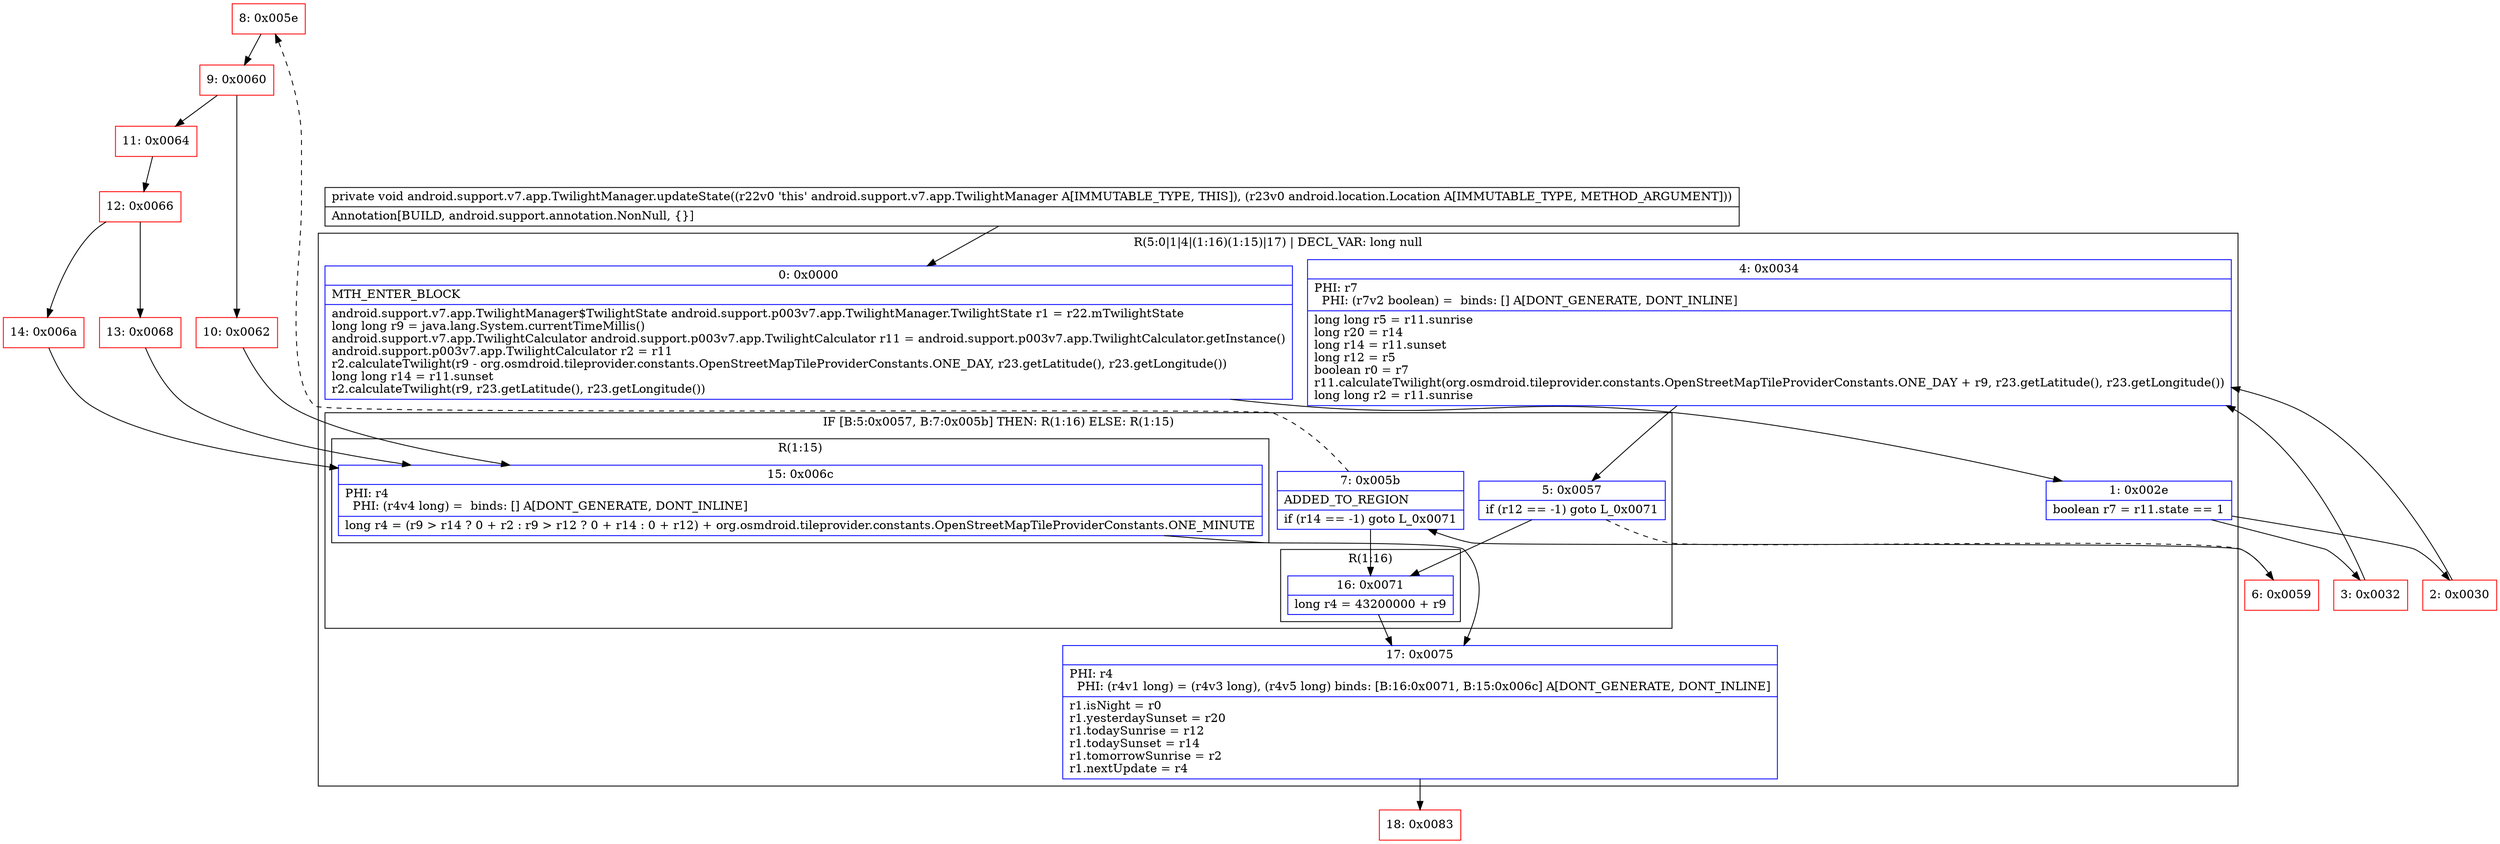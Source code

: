digraph "CFG forandroid.support.v7.app.TwilightManager.updateState(Landroid\/location\/Location;)V" {
subgraph cluster_Region_138192243 {
label = "R(5:0|1|4|(1:16)(1:15)|17) | DECL_VAR: long null\l";
node [shape=record,color=blue];
Node_0 [shape=record,label="{0\:\ 0x0000|MTH_ENTER_BLOCK\l|android.support.v7.app.TwilightManager$TwilightState android.support.p003v7.app.TwilightManager.TwilightState r1 = r22.mTwilightState\llong long r9 = java.lang.System.currentTimeMillis()\landroid.support.v7.app.TwilightCalculator android.support.p003v7.app.TwilightCalculator r11 = android.support.p003v7.app.TwilightCalculator.getInstance()\landroid.support.p003v7.app.TwilightCalculator r2 = r11\lr2.calculateTwilight(r9 \- org.osmdroid.tileprovider.constants.OpenStreetMapTileProviderConstants.ONE_DAY, r23.getLatitude(), r23.getLongitude())\llong long r14 = r11.sunset\lr2.calculateTwilight(r9, r23.getLatitude(), r23.getLongitude())\l}"];
Node_1 [shape=record,label="{1\:\ 0x002e|boolean r7 = r11.state == 1\l}"];
Node_4 [shape=record,label="{4\:\ 0x0034|PHI: r7 \l  PHI: (r7v2 boolean) =  binds: [] A[DONT_GENERATE, DONT_INLINE]\l|long long r5 = r11.sunrise\llong r20 = r14\llong r14 = r11.sunset\llong r12 = r5\lboolean r0 = r7\lr11.calculateTwilight(org.osmdroid.tileprovider.constants.OpenStreetMapTileProviderConstants.ONE_DAY + r9, r23.getLatitude(), r23.getLongitude())\llong long r2 = r11.sunrise\l}"];
subgraph cluster_IfRegion_2003990474 {
label = "IF [B:5:0x0057, B:7:0x005b] THEN: R(1:16) ELSE: R(1:15)";
node [shape=record,color=blue];
Node_5 [shape=record,label="{5\:\ 0x0057|if (r12 == \-1) goto L_0x0071\l}"];
Node_7 [shape=record,label="{7\:\ 0x005b|ADDED_TO_REGION\l|if (r14 == \-1) goto L_0x0071\l}"];
subgraph cluster_Region_1755953386 {
label = "R(1:16)";
node [shape=record,color=blue];
Node_16 [shape=record,label="{16\:\ 0x0071|long r4 = 43200000 + r9\l}"];
}
subgraph cluster_Region_1452463257 {
label = "R(1:15)";
node [shape=record,color=blue];
Node_15 [shape=record,label="{15\:\ 0x006c|PHI: r4 \l  PHI: (r4v4 long) =  binds: [] A[DONT_GENERATE, DONT_INLINE]\l|long r4 = (r9 \> r14 ? 0 + r2 : r9 \> r12 ? 0 + r14 : 0 + r12) + org.osmdroid.tileprovider.constants.OpenStreetMapTileProviderConstants.ONE_MINUTE\l}"];
}
}
Node_17 [shape=record,label="{17\:\ 0x0075|PHI: r4 \l  PHI: (r4v1 long) = (r4v3 long), (r4v5 long) binds: [B:16:0x0071, B:15:0x006c] A[DONT_GENERATE, DONT_INLINE]\l|r1.isNight = r0\lr1.yesterdaySunset = r20\lr1.todaySunrise = r12\lr1.todaySunset = r14\lr1.tomorrowSunrise = r2\lr1.nextUpdate = r4\l}"];
}
Node_2 [shape=record,color=red,label="{2\:\ 0x0030}"];
Node_3 [shape=record,color=red,label="{3\:\ 0x0032}"];
Node_6 [shape=record,color=red,label="{6\:\ 0x0059}"];
Node_8 [shape=record,color=red,label="{8\:\ 0x005e}"];
Node_9 [shape=record,color=red,label="{9\:\ 0x0060}"];
Node_10 [shape=record,color=red,label="{10\:\ 0x0062}"];
Node_11 [shape=record,color=red,label="{11\:\ 0x0064}"];
Node_12 [shape=record,color=red,label="{12\:\ 0x0066}"];
Node_13 [shape=record,color=red,label="{13\:\ 0x0068}"];
Node_14 [shape=record,color=red,label="{14\:\ 0x006a}"];
Node_18 [shape=record,color=red,label="{18\:\ 0x0083}"];
MethodNode[shape=record,label="{private void android.support.v7.app.TwilightManager.updateState((r22v0 'this' android.support.v7.app.TwilightManager A[IMMUTABLE_TYPE, THIS]), (r23v0 android.location.Location A[IMMUTABLE_TYPE, METHOD_ARGUMENT]))  | Annotation[BUILD, android.support.annotation.NonNull, \{\}]\l}"];
MethodNode -> Node_0;
Node_0 -> Node_1;
Node_1 -> Node_2;
Node_1 -> Node_3;
Node_4 -> Node_5;
Node_5 -> Node_6[style=dashed];
Node_5 -> Node_16;
Node_7 -> Node_8[style=dashed];
Node_7 -> Node_16;
Node_16 -> Node_17;
Node_15 -> Node_17;
Node_17 -> Node_18;
Node_2 -> Node_4;
Node_3 -> Node_4;
Node_6 -> Node_7;
Node_8 -> Node_9;
Node_9 -> Node_10;
Node_9 -> Node_11;
Node_10 -> Node_15;
Node_11 -> Node_12;
Node_12 -> Node_13;
Node_12 -> Node_14;
Node_13 -> Node_15;
Node_14 -> Node_15;
}

